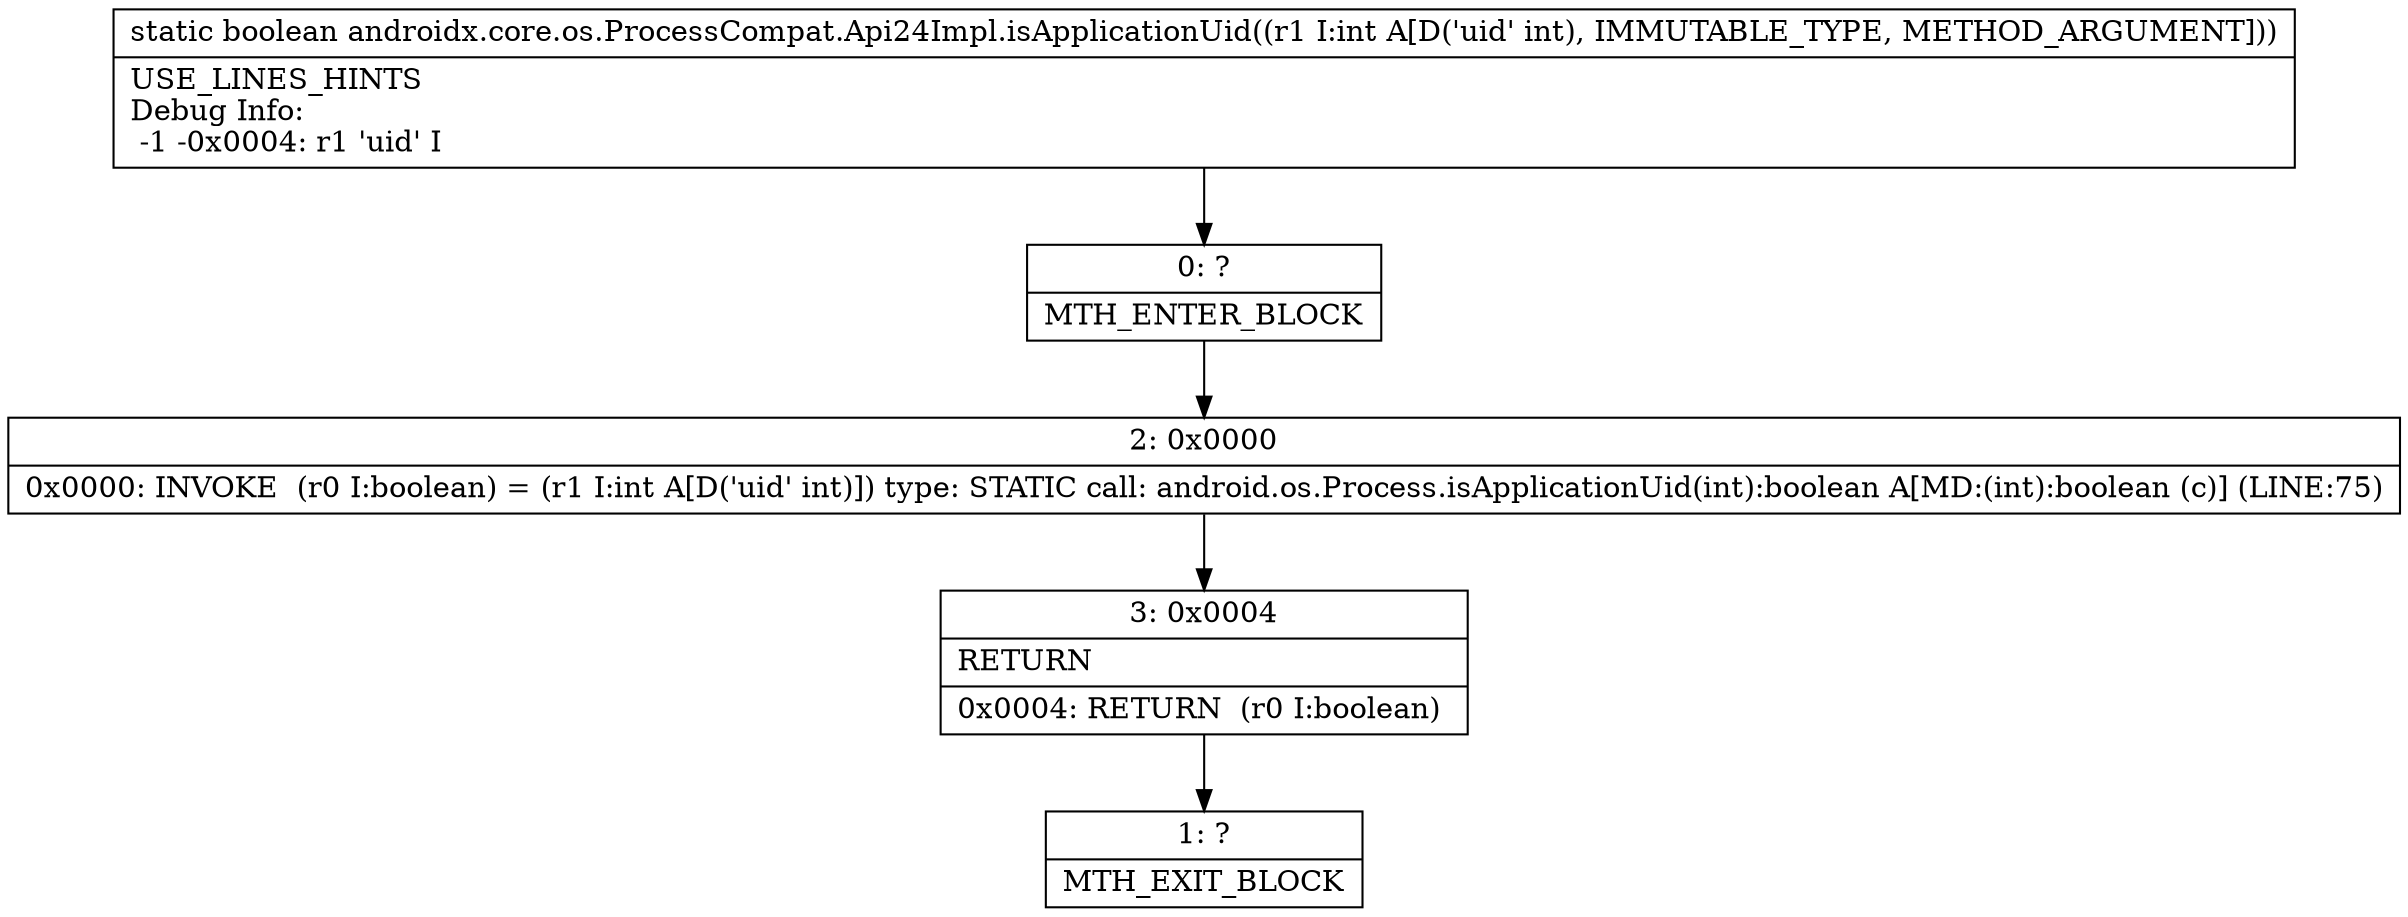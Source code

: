 digraph "CFG forandroidx.core.os.ProcessCompat.Api24Impl.isApplicationUid(I)Z" {
Node_0 [shape=record,label="{0\:\ ?|MTH_ENTER_BLOCK\l}"];
Node_2 [shape=record,label="{2\:\ 0x0000|0x0000: INVOKE  (r0 I:boolean) = (r1 I:int A[D('uid' int)]) type: STATIC call: android.os.Process.isApplicationUid(int):boolean A[MD:(int):boolean (c)] (LINE:75)\l}"];
Node_3 [shape=record,label="{3\:\ 0x0004|RETURN\l|0x0004: RETURN  (r0 I:boolean) \l}"];
Node_1 [shape=record,label="{1\:\ ?|MTH_EXIT_BLOCK\l}"];
MethodNode[shape=record,label="{static boolean androidx.core.os.ProcessCompat.Api24Impl.isApplicationUid((r1 I:int A[D('uid' int), IMMUTABLE_TYPE, METHOD_ARGUMENT]))  | USE_LINES_HINTS\lDebug Info:\l  \-1 \-0x0004: r1 'uid' I\l}"];
MethodNode -> Node_0;Node_0 -> Node_2;
Node_2 -> Node_3;
Node_3 -> Node_1;
}

